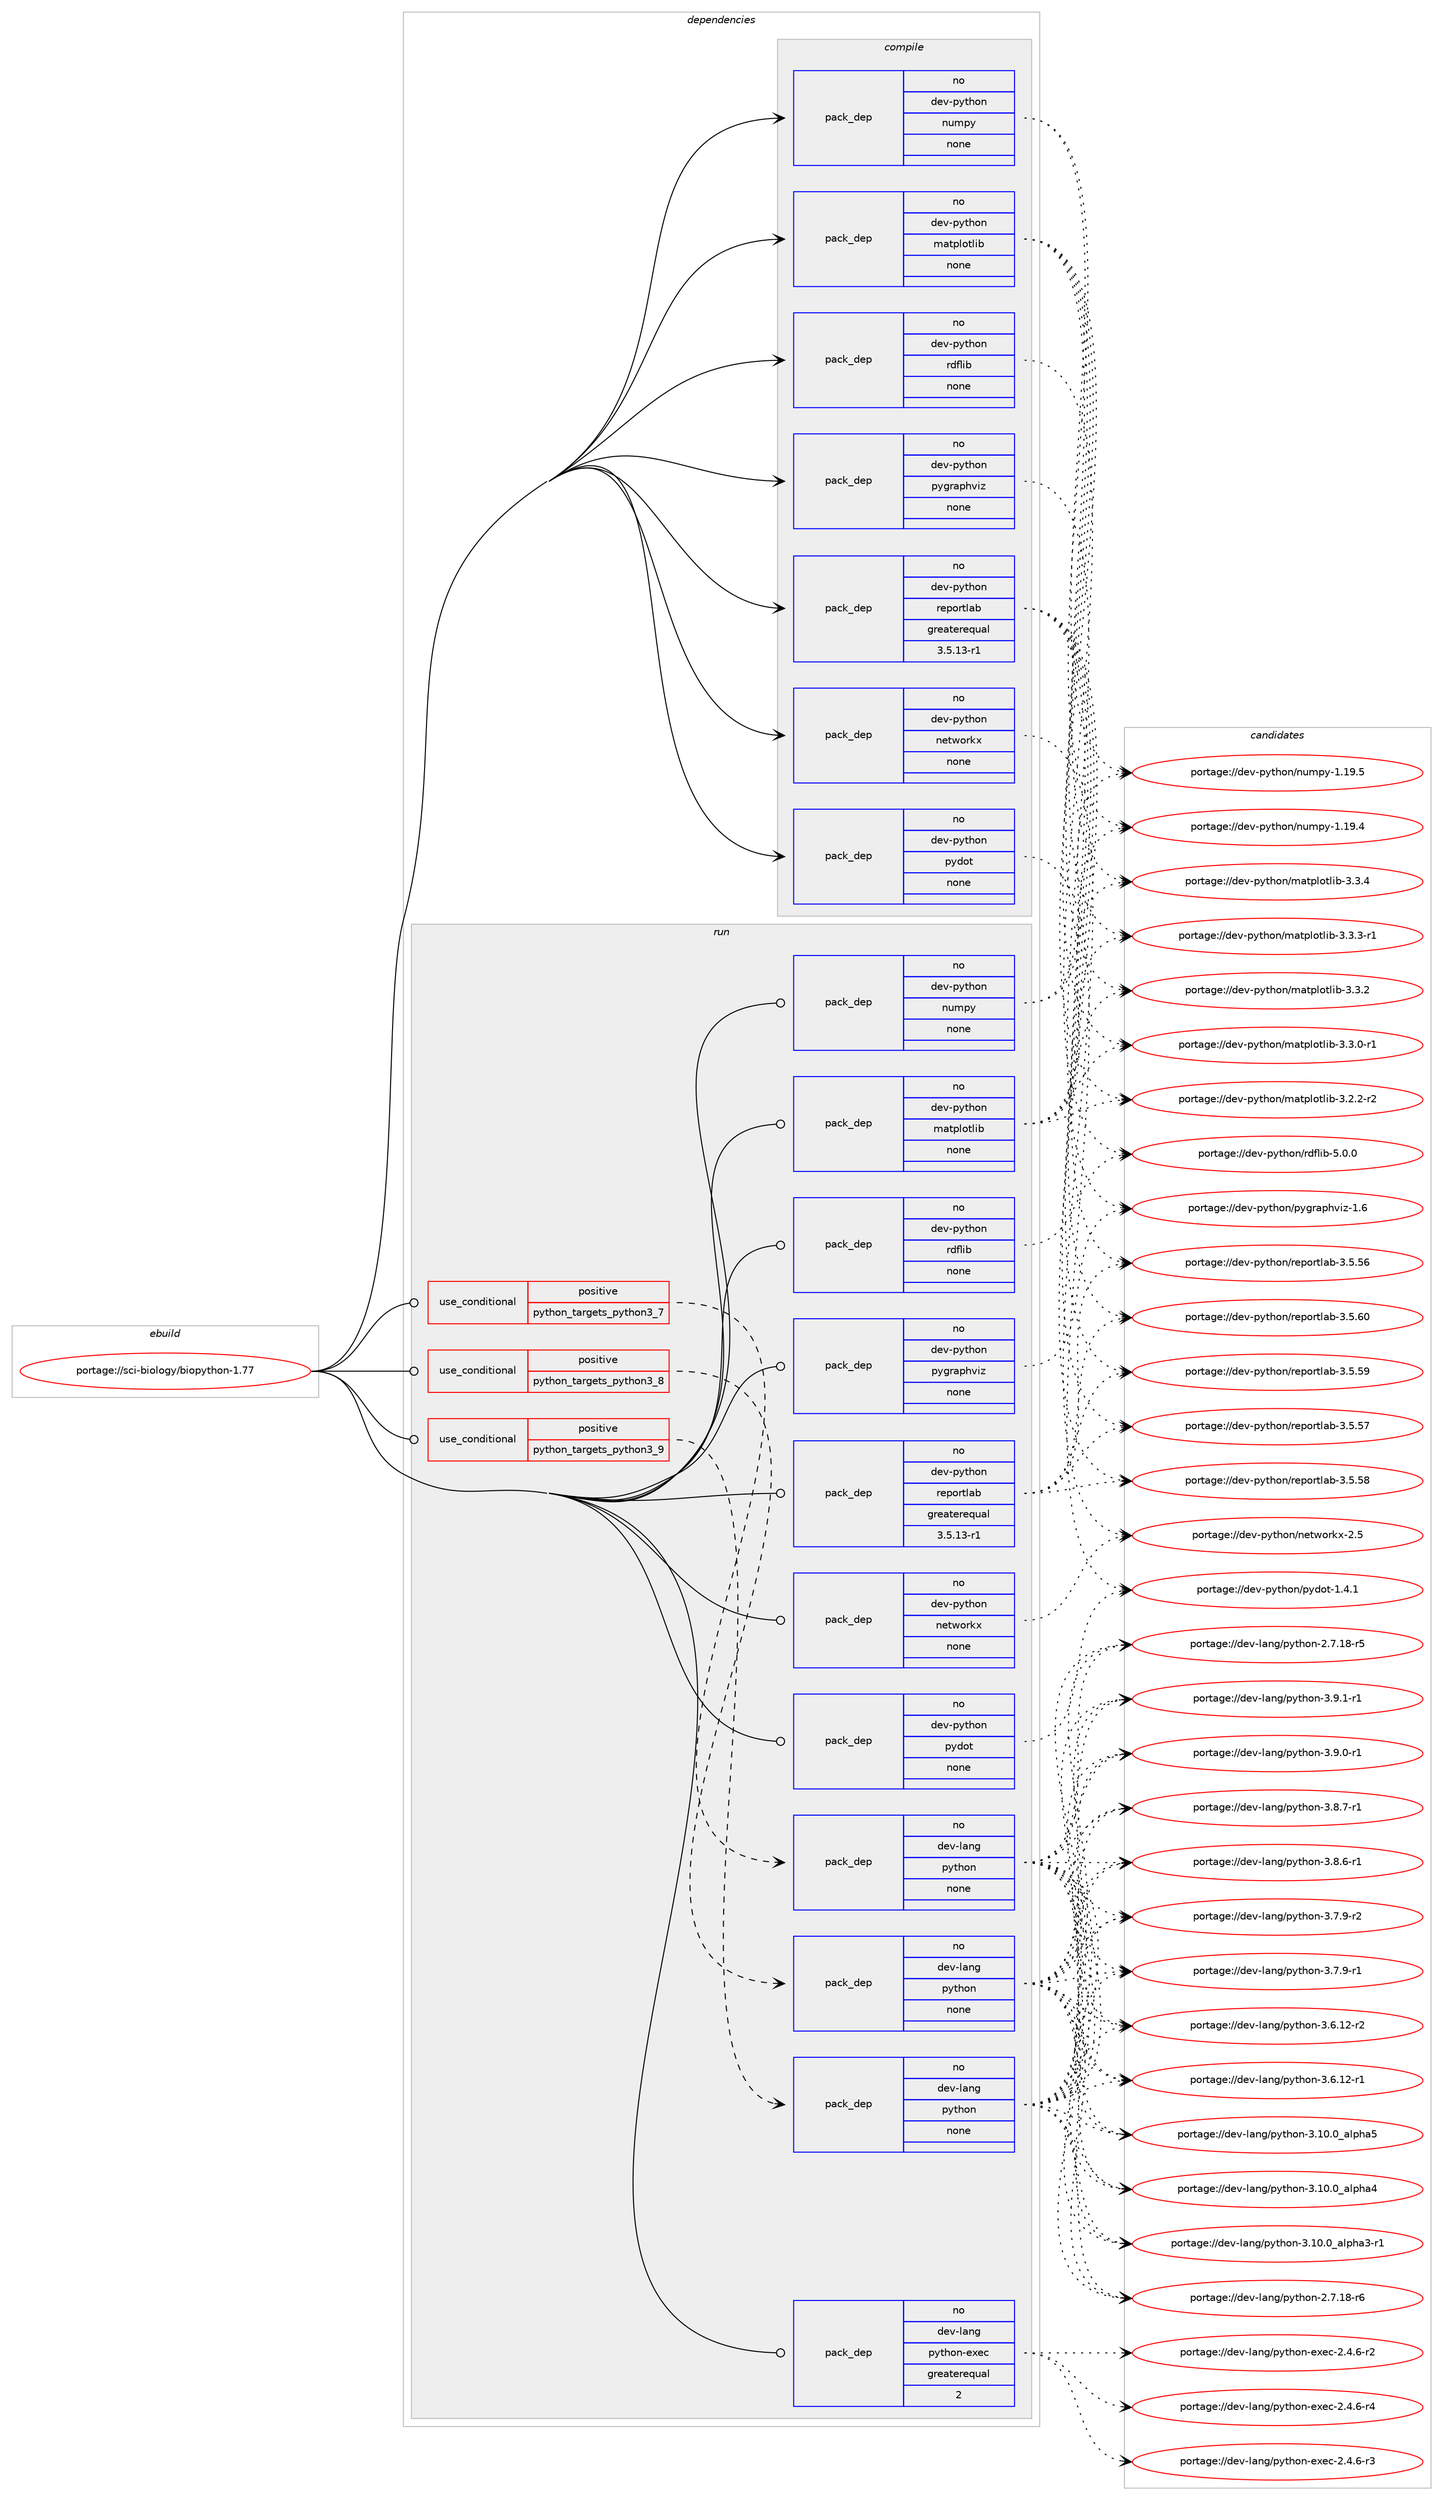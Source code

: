 digraph prolog {

# *************
# Graph options
# *************

newrank=true;
concentrate=true;
compound=true;
graph [rankdir=LR,fontname=Helvetica,fontsize=10,ranksep=1.5];#, ranksep=2.5, nodesep=0.2];
edge  [arrowhead=vee];
node  [fontname=Helvetica,fontsize=10];

# **********
# The ebuild
# **********

subgraph cluster_leftcol {
color=gray;
rank=same;
label=<<i>ebuild</i>>;
id [label="portage://sci-biology/biopython-1.77", color=red, width=4, href="../sci-biology/biopython-1.77.svg"];
}

# ****************
# The dependencies
# ****************

subgraph cluster_midcol {
color=gray;
label=<<i>dependencies</i>>;
subgraph cluster_compile {
fillcolor="#eeeeee";
style=filled;
label=<<i>compile</i>>;
subgraph pack13198 {
dependency19358 [label=<<TABLE BORDER="0" CELLBORDER="1" CELLSPACING="0" CELLPADDING="4" WIDTH="220"><TR><TD ROWSPAN="6" CELLPADDING="30">pack_dep</TD></TR><TR><TD WIDTH="110">no</TD></TR><TR><TD>dev-python</TD></TR><TR><TD>matplotlib</TD></TR><TR><TD>none</TD></TR><TR><TD></TD></TR></TABLE>>, shape=none, color=blue];
}
id:e -> dependency19358:w [weight=20,style="solid",arrowhead="vee"];
subgraph pack13199 {
dependency19359 [label=<<TABLE BORDER="0" CELLBORDER="1" CELLSPACING="0" CELLPADDING="4" WIDTH="220"><TR><TD ROWSPAN="6" CELLPADDING="30">pack_dep</TD></TR><TR><TD WIDTH="110">no</TD></TR><TR><TD>dev-python</TD></TR><TR><TD>networkx</TD></TR><TR><TD>none</TD></TR><TR><TD></TD></TR></TABLE>>, shape=none, color=blue];
}
id:e -> dependency19359:w [weight=20,style="solid",arrowhead="vee"];
subgraph pack13200 {
dependency19360 [label=<<TABLE BORDER="0" CELLBORDER="1" CELLSPACING="0" CELLPADDING="4" WIDTH="220"><TR><TD ROWSPAN="6" CELLPADDING="30">pack_dep</TD></TR><TR><TD WIDTH="110">no</TD></TR><TR><TD>dev-python</TD></TR><TR><TD>numpy</TD></TR><TR><TD>none</TD></TR><TR><TD></TD></TR></TABLE>>, shape=none, color=blue];
}
id:e -> dependency19360:w [weight=20,style="solid",arrowhead="vee"];
subgraph pack13201 {
dependency19361 [label=<<TABLE BORDER="0" CELLBORDER="1" CELLSPACING="0" CELLPADDING="4" WIDTH="220"><TR><TD ROWSPAN="6" CELLPADDING="30">pack_dep</TD></TR><TR><TD WIDTH="110">no</TD></TR><TR><TD>dev-python</TD></TR><TR><TD>pydot</TD></TR><TR><TD>none</TD></TR><TR><TD></TD></TR></TABLE>>, shape=none, color=blue];
}
id:e -> dependency19361:w [weight=20,style="solid",arrowhead="vee"];
subgraph pack13202 {
dependency19362 [label=<<TABLE BORDER="0" CELLBORDER="1" CELLSPACING="0" CELLPADDING="4" WIDTH="220"><TR><TD ROWSPAN="6" CELLPADDING="30">pack_dep</TD></TR><TR><TD WIDTH="110">no</TD></TR><TR><TD>dev-python</TD></TR><TR><TD>pygraphviz</TD></TR><TR><TD>none</TD></TR><TR><TD></TD></TR></TABLE>>, shape=none, color=blue];
}
id:e -> dependency19362:w [weight=20,style="solid",arrowhead="vee"];
subgraph pack13203 {
dependency19363 [label=<<TABLE BORDER="0" CELLBORDER="1" CELLSPACING="0" CELLPADDING="4" WIDTH="220"><TR><TD ROWSPAN="6" CELLPADDING="30">pack_dep</TD></TR><TR><TD WIDTH="110">no</TD></TR><TR><TD>dev-python</TD></TR><TR><TD>rdflib</TD></TR><TR><TD>none</TD></TR><TR><TD></TD></TR></TABLE>>, shape=none, color=blue];
}
id:e -> dependency19363:w [weight=20,style="solid",arrowhead="vee"];
subgraph pack13204 {
dependency19364 [label=<<TABLE BORDER="0" CELLBORDER="1" CELLSPACING="0" CELLPADDING="4" WIDTH="220"><TR><TD ROWSPAN="6" CELLPADDING="30">pack_dep</TD></TR><TR><TD WIDTH="110">no</TD></TR><TR><TD>dev-python</TD></TR><TR><TD>reportlab</TD></TR><TR><TD>greaterequal</TD></TR><TR><TD>3.5.13-r1</TD></TR></TABLE>>, shape=none, color=blue];
}
id:e -> dependency19364:w [weight=20,style="solid",arrowhead="vee"];
}
subgraph cluster_compileandrun {
fillcolor="#eeeeee";
style=filled;
label=<<i>compile and run</i>>;
}
subgraph cluster_run {
fillcolor="#eeeeee";
style=filled;
label=<<i>run</i>>;
subgraph cond6010 {
dependency19365 [label=<<TABLE BORDER="0" CELLBORDER="1" CELLSPACING="0" CELLPADDING="4"><TR><TD ROWSPAN="3" CELLPADDING="10">use_conditional</TD></TR><TR><TD>positive</TD></TR><TR><TD>python_targets_python3_7</TD></TR></TABLE>>, shape=none, color=red];
subgraph pack13205 {
dependency19366 [label=<<TABLE BORDER="0" CELLBORDER="1" CELLSPACING="0" CELLPADDING="4" WIDTH="220"><TR><TD ROWSPAN="6" CELLPADDING="30">pack_dep</TD></TR><TR><TD WIDTH="110">no</TD></TR><TR><TD>dev-lang</TD></TR><TR><TD>python</TD></TR><TR><TD>none</TD></TR><TR><TD></TD></TR></TABLE>>, shape=none, color=blue];
}
dependency19365:e -> dependency19366:w [weight=20,style="dashed",arrowhead="vee"];
}
id:e -> dependency19365:w [weight=20,style="solid",arrowhead="odot"];
subgraph cond6011 {
dependency19367 [label=<<TABLE BORDER="0" CELLBORDER="1" CELLSPACING="0" CELLPADDING="4"><TR><TD ROWSPAN="3" CELLPADDING="10">use_conditional</TD></TR><TR><TD>positive</TD></TR><TR><TD>python_targets_python3_8</TD></TR></TABLE>>, shape=none, color=red];
subgraph pack13206 {
dependency19368 [label=<<TABLE BORDER="0" CELLBORDER="1" CELLSPACING="0" CELLPADDING="4" WIDTH="220"><TR><TD ROWSPAN="6" CELLPADDING="30">pack_dep</TD></TR><TR><TD WIDTH="110">no</TD></TR><TR><TD>dev-lang</TD></TR><TR><TD>python</TD></TR><TR><TD>none</TD></TR><TR><TD></TD></TR></TABLE>>, shape=none, color=blue];
}
dependency19367:e -> dependency19368:w [weight=20,style="dashed",arrowhead="vee"];
}
id:e -> dependency19367:w [weight=20,style="solid",arrowhead="odot"];
subgraph cond6012 {
dependency19369 [label=<<TABLE BORDER="0" CELLBORDER="1" CELLSPACING="0" CELLPADDING="4"><TR><TD ROWSPAN="3" CELLPADDING="10">use_conditional</TD></TR><TR><TD>positive</TD></TR><TR><TD>python_targets_python3_9</TD></TR></TABLE>>, shape=none, color=red];
subgraph pack13207 {
dependency19370 [label=<<TABLE BORDER="0" CELLBORDER="1" CELLSPACING="0" CELLPADDING="4" WIDTH="220"><TR><TD ROWSPAN="6" CELLPADDING="30">pack_dep</TD></TR><TR><TD WIDTH="110">no</TD></TR><TR><TD>dev-lang</TD></TR><TR><TD>python</TD></TR><TR><TD>none</TD></TR><TR><TD></TD></TR></TABLE>>, shape=none, color=blue];
}
dependency19369:e -> dependency19370:w [weight=20,style="dashed",arrowhead="vee"];
}
id:e -> dependency19369:w [weight=20,style="solid",arrowhead="odot"];
subgraph pack13208 {
dependency19371 [label=<<TABLE BORDER="0" CELLBORDER="1" CELLSPACING="0" CELLPADDING="4" WIDTH="220"><TR><TD ROWSPAN="6" CELLPADDING="30">pack_dep</TD></TR><TR><TD WIDTH="110">no</TD></TR><TR><TD>dev-lang</TD></TR><TR><TD>python-exec</TD></TR><TR><TD>greaterequal</TD></TR><TR><TD>2</TD></TR></TABLE>>, shape=none, color=blue];
}
id:e -> dependency19371:w [weight=20,style="solid",arrowhead="odot"];
subgraph pack13209 {
dependency19372 [label=<<TABLE BORDER="0" CELLBORDER="1" CELLSPACING="0" CELLPADDING="4" WIDTH="220"><TR><TD ROWSPAN="6" CELLPADDING="30">pack_dep</TD></TR><TR><TD WIDTH="110">no</TD></TR><TR><TD>dev-python</TD></TR><TR><TD>matplotlib</TD></TR><TR><TD>none</TD></TR><TR><TD></TD></TR></TABLE>>, shape=none, color=blue];
}
id:e -> dependency19372:w [weight=20,style="solid",arrowhead="odot"];
subgraph pack13210 {
dependency19373 [label=<<TABLE BORDER="0" CELLBORDER="1" CELLSPACING="0" CELLPADDING="4" WIDTH="220"><TR><TD ROWSPAN="6" CELLPADDING="30">pack_dep</TD></TR><TR><TD WIDTH="110">no</TD></TR><TR><TD>dev-python</TD></TR><TR><TD>networkx</TD></TR><TR><TD>none</TD></TR><TR><TD></TD></TR></TABLE>>, shape=none, color=blue];
}
id:e -> dependency19373:w [weight=20,style="solid",arrowhead="odot"];
subgraph pack13211 {
dependency19374 [label=<<TABLE BORDER="0" CELLBORDER="1" CELLSPACING="0" CELLPADDING="4" WIDTH="220"><TR><TD ROWSPAN="6" CELLPADDING="30">pack_dep</TD></TR><TR><TD WIDTH="110">no</TD></TR><TR><TD>dev-python</TD></TR><TR><TD>numpy</TD></TR><TR><TD>none</TD></TR><TR><TD></TD></TR></TABLE>>, shape=none, color=blue];
}
id:e -> dependency19374:w [weight=20,style="solid",arrowhead="odot"];
subgraph pack13212 {
dependency19375 [label=<<TABLE BORDER="0" CELLBORDER="1" CELLSPACING="0" CELLPADDING="4" WIDTH="220"><TR><TD ROWSPAN="6" CELLPADDING="30">pack_dep</TD></TR><TR><TD WIDTH="110">no</TD></TR><TR><TD>dev-python</TD></TR><TR><TD>pydot</TD></TR><TR><TD>none</TD></TR><TR><TD></TD></TR></TABLE>>, shape=none, color=blue];
}
id:e -> dependency19375:w [weight=20,style="solid",arrowhead="odot"];
subgraph pack13213 {
dependency19376 [label=<<TABLE BORDER="0" CELLBORDER="1" CELLSPACING="0" CELLPADDING="4" WIDTH="220"><TR><TD ROWSPAN="6" CELLPADDING="30">pack_dep</TD></TR><TR><TD WIDTH="110">no</TD></TR><TR><TD>dev-python</TD></TR><TR><TD>pygraphviz</TD></TR><TR><TD>none</TD></TR><TR><TD></TD></TR></TABLE>>, shape=none, color=blue];
}
id:e -> dependency19376:w [weight=20,style="solid",arrowhead="odot"];
subgraph pack13214 {
dependency19377 [label=<<TABLE BORDER="0" CELLBORDER="1" CELLSPACING="0" CELLPADDING="4" WIDTH="220"><TR><TD ROWSPAN="6" CELLPADDING="30">pack_dep</TD></TR><TR><TD WIDTH="110">no</TD></TR><TR><TD>dev-python</TD></TR><TR><TD>rdflib</TD></TR><TR><TD>none</TD></TR><TR><TD></TD></TR></TABLE>>, shape=none, color=blue];
}
id:e -> dependency19377:w [weight=20,style="solid",arrowhead="odot"];
subgraph pack13215 {
dependency19378 [label=<<TABLE BORDER="0" CELLBORDER="1" CELLSPACING="0" CELLPADDING="4" WIDTH="220"><TR><TD ROWSPAN="6" CELLPADDING="30">pack_dep</TD></TR><TR><TD WIDTH="110">no</TD></TR><TR><TD>dev-python</TD></TR><TR><TD>reportlab</TD></TR><TR><TD>greaterequal</TD></TR><TR><TD>3.5.13-r1</TD></TR></TABLE>>, shape=none, color=blue];
}
id:e -> dependency19378:w [weight=20,style="solid",arrowhead="odot"];
}
}

# **************
# The candidates
# **************

subgraph cluster_choices {
rank=same;
color=gray;
label=<<i>candidates</i>>;

subgraph choice13198 {
color=black;
nodesep=1;
choice10010111845112121116104111110471099711611210811111610810598455146514652 [label="portage://dev-python/matplotlib-3.3.4", color=red, width=4,href="../dev-python/matplotlib-3.3.4.svg"];
choice100101118451121211161041111104710997116112108111116108105984551465146514511449 [label="portage://dev-python/matplotlib-3.3.3-r1", color=red, width=4,href="../dev-python/matplotlib-3.3.3-r1.svg"];
choice10010111845112121116104111110471099711611210811111610810598455146514650 [label="portage://dev-python/matplotlib-3.3.2", color=red, width=4,href="../dev-python/matplotlib-3.3.2.svg"];
choice100101118451121211161041111104710997116112108111116108105984551465146484511449 [label="portage://dev-python/matplotlib-3.3.0-r1", color=red, width=4,href="../dev-python/matplotlib-3.3.0-r1.svg"];
choice100101118451121211161041111104710997116112108111116108105984551465046504511450 [label="portage://dev-python/matplotlib-3.2.2-r2", color=red, width=4,href="../dev-python/matplotlib-3.2.2-r2.svg"];
dependency19358:e -> choice10010111845112121116104111110471099711611210811111610810598455146514652:w [style=dotted,weight="100"];
dependency19358:e -> choice100101118451121211161041111104710997116112108111116108105984551465146514511449:w [style=dotted,weight="100"];
dependency19358:e -> choice10010111845112121116104111110471099711611210811111610810598455146514650:w [style=dotted,weight="100"];
dependency19358:e -> choice100101118451121211161041111104710997116112108111116108105984551465146484511449:w [style=dotted,weight="100"];
dependency19358:e -> choice100101118451121211161041111104710997116112108111116108105984551465046504511450:w [style=dotted,weight="100"];
}
subgraph choice13199 {
color=black;
nodesep=1;
choice100101118451121211161041111104711010111611911111410712045504653 [label="portage://dev-python/networkx-2.5", color=red, width=4,href="../dev-python/networkx-2.5.svg"];
dependency19359:e -> choice100101118451121211161041111104711010111611911111410712045504653:w [style=dotted,weight="100"];
}
subgraph choice13200 {
color=black;
nodesep=1;
choice100101118451121211161041111104711011710911212145494649574653 [label="portage://dev-python/numpy-1.19.5", color=red, width=4,href="../dev-python/numpy-1.19.5.svg"];
choice100101118451121211161041111104711011710911212145494649574652 [label="portage://dev-python/numpy-1.19.4", color=red, width=4,href="../dev-python/numpy-1.19.4.svg"];
dependency19360:e -> choice100101118451121211161041111104711011710911212145494649574653:w [style=dotted,weight="100"];
dependency19360:e -> choice100101118451121211161041111104711011710911212145494649574652:w [style=dotted,weight="100"];
}
subgraph choice13201 {
color=black;
nodesep=1;
choice1001011184511212111610411111047112121100111116454946524649 [label="portage://dev-python/pydot-1.4.1", color=red, width=4,href="../dev-python/pydot-1.4.1.svg"];
dependency19361:e -> choice1001011184511212111610411111047112121100111116454946524649:w [style=dotted,weight="100"];
}
subgraph choice13202 {
color=black;
nodesep=1;
choice10010111845112121116104111110471121211031149711210411810512245494654 [label="portage://dev-python/pygraphviz-1.6", color=red, width=4,href="../dev-python/pygraphviz-1.6.svg"];
dependency19362:e -> choice10010111845112121116104111110471121211031149711210411810512245494654:w [style=dotted,weight="100"];
}
subgraph choice13203 {
color=black;
nodesep=1;
choice100101118451121211161041111104711410010210810598455346484648 [label="portage://dev-python/rdflib-5.0.0", color=red, width=4,href="../dev-python/rdflib-5.0.0.svg"];
dependency19363:e -> choice100101118451121211161041111104711410010210810598455346484648:w [style=dotted,weight="100"];
}
subgraph choice13204 {
color=black;
nodesep=1;
choice1001011184511212111610411111047114101112111114116108979845514653465448 [label="portage://dev-python/reportlab-3.5.60", color=red, width=4,href="../dev-python/reportlab-3.5.60.svg"];
choice1001011184511212111610411111047114101112111114116108979845514653465357 [label="portage://dev-python/reportlab-3.5.59", color=red, width=4,href="../dev-python/reportlab-3.5.59.svg"];
choice1001011184511212111610411111047114101112111114116108979845514653465356 [label="portage://dev-python/reportlab-3.5.58", color=red, width=4,href="../dev-python/reportlab-3.5.58.svg"];
choice1001011184511212111610411111047114101112111114116108979845514653465355 [label="portage://dev-python/reportlab-3.5.57", color=red, width=4,href="../dev-python/reportlab-3.5.57.svg"];
choice1001011184511212111610411111047114101112111114116108979845514653465354 [label="portage://dev-python/reportlab-3.5.56", color=red, width=4,href="../dev-python/reportlab-3.5.56.svg"];
dependency19364:e -> choice1001011184511212111610411111047114101112111114116108979845514653465448:w [style=dotted,weight="100"];
dependency19364:e -> choice1001011184511212111610411111047114101112111114116108979845514653465357:w [style=dotted,weight="100"];
dependency19364:e -> choice1001011184511212111610411111047114101112111114116108979845514653465356:w [style=dotted,weight="100"];
dependency19364:e -> choice1001011184511212111610411111047114101112111114116108979845514653465355:w [style=dotted,weight="100"];
dependency19364:e -> choice1001011184511212111610411111047114101112111114116108979845514653465354:w [style=dotted,weight="100"];
}
subgraph choice13205 {
color=black;
nodesep=1;
choice1001011184510897110103471121211161041111104551465746494511449 [label="portage://dev-lang/python-3.9.1-r1", color=red, width=4,href="../dev-lang/python-3.9.1-r1.svg"];
choice1001011184510897110103471121211161041111104551465746484511449 [label="portage://dev-lang/python-3.9.0-r1", color=red, width=4,href="../dev-lang/python-3.9.0-r1.svg"];
choice1001011184510897110103471121211161041111104551465646554511449 [label="portage://dev-lang/python-3.8.7-r1", color=red, width=4,href="../dev-lang/python-3.8.7-r1.svg"];
choice1001011184510897110103471121211161041111104551465646544511449 [label="portage://dev-lang/python-3.8.6-r1", color=red, width=4,href="../dev-lang/python-3.8.6-r1.svg"];
choice1001011184510897110103471121211161041111104551465546574511450 [label="portage://dev-lang/python-3.7.9-r2", color=red, width=4,href="../dev-lang/python-3.7.9-r2.svg"];
choice1001011184510897110103471121211161041111104551465546574511449 [label="portage://dev-lang/python-3.7.9-r1", color=red, width=4,href="../dev-lang/python-3.7.9-r1.svg"];
choice100101118451089711010347112121116104111110455146544649504511450 [label="portage://dev-lang/python-3.6.12-r2", color=red, width=4,href="../dev-lang/python-3.6.12-r2.svg"];
choice100101118451089711010347112121116104111110455146544649504511449 [label="portage://dev-lang/python-3.6.12-r1", color=red, width=4,href="../dev-lang/python-3.6.12-r1.svg"];
choice1001011184510897110103471121211161041111104551464948464895971081121049753 [label="portage://dev-lang/python-3.10.0_alpha5", color=red, width=4,href="../dev-lang/python-3.10.0_alpha5.svg"];
choice1001011184510897110103471121211161041111104551464948464895971081121049752 [label="portage://dev-lang/python-3.10.0_alpha4", color=red, width=4,href="../dev-lang/python-3.10.0_alpha4.svg"];
choice10010111845108971101034711212111610411111045514649484648959710811210497514511449 [label="portage://dev-lang/python-3.10.0_alpha3-r1", color=red, width=4,href="../dev-lang/python-3.10.0_alpha3-r1.svg"];
choice100101118451089711010347112121116104111110455046554649564511454 [label="portage://dev-lang/python-2.7.18-r6", color=red, width=4,href="../dev-lang/python-2.7.18-r6.svg"];
choice100101118451089711010347112121116104111110455046554649564511453 [label="portage://dev-lang/python-2.7.18-r5", color=red, width=4,href="../dev-lang/python-2.7.18-r5.svg"];
dependency19366:e -> choice1001011184510897110103471121211161041111104551465746494511449:w [style=dotted,weight="100"];
dependency19366:e -> choice1001011184510897110103471121211161041111104551465746484511449:w [style=dotted,weight="100"];
dependency19366:e -> choice1001011184510897110103471121211161041111104551465646554511449:w [style=dotted,weight="100"];
dependency19366:e -> choice1001011184510897110103471121211161041111104551465646544511449:w [style=dotted,weight="100"];
dependency19366:e -> choice1001011184510897110103471121211161041111104551465546574511450:w [style=dotted,weight="100"];
dependency19366:e -> choice1001011184510897110103471121211161041111104551465546574511449:w [style=dotted,weight="100"];
dependency19366:e -> choice100101118451089711010347112121116104111110455146544649504511450:w [style=dotted,weight="100"];
dependency19366:e -> choice100101118451089711010347112121116104111110455146544649504511449:w [style=dotted,weight="100"];
dependency19366:e -> choice1001011184510897110103471121211161041111104551464948464895971081121049753:w [style=dotted,weight="100"];
dependency19366:e -> choice1001011184510897110103471121211161041111104551464948464895971081121049752:w [style=dotted,weight="100"];
dependency19366:e -> choice10010111845108971101034711212111610411111045514649484648959710811210497514511449:w [style=dotted,weight="100"];
dependency19366:e -> choice100101118451089711010347112121116104111110455046554649564511454:w [style=dotted,weight="100"];
dependency19366:e -> choice100101118451089711010347112121116104111110455046554649564511453:w [style=dotted,weight="100"];
}
subgraph choice13206 {
color=black;
nodesep=1;
choice1001011184510897110103471121211161041111104551465746494511449 [label="portage://dev-lang/python-3.9.1-r1", color=red, width=4,href="../dev-lang/python-3.9.1-r1.svg"];
choice1001011184510897110103471121211161041111104551465746484511449 [label="portage://dev-lang/python-3.9.0-r1", color=red, width=4,href="../dev-lang/python-3.9.0-r1.svg"];
choice1001011184510897110103471121211161041111104551465646554511449 [label="portage://dev-lang/python-3.8.7-r1", color=red, width=4,href="../dev-lang/python-3.8.7-r1.svg"];
choice1001011184510897110103471121211161041111104551465646544511449 [label="portage://dev-lang/python-3.8.6-r1", color=red, width=4,href="../dev-lang/python-3.8.6-r1.svg"];
choice1001011184510897110103471121211161041111104551465546574511450 [label="portage://dev-lang/python-3.7.9-r2", color=red, width=4,href="../dev-lang/python-3.7.9-r2.svg"];
choice1001011184510897110103471121211161041111104551465546574511449 [label="portage://dev-lang/python-3.7.9-r1", color=red, width=4,href="../dev-lang/python-3.7.9-r1.svg"];
choice100101118451089711010347112121116104111110455146544649504511450 [label="portage://dev-lang/python-3.6.12-r2", color=red, width=4,href="../dev-lang/python-3.6.12-r2.svg"];
choice100101118451089711010347112121116104111110455146544649504511449 [label="portage://dev-lang/python-3.6.12-r1", color=red, width=4,href="../dev-lang/python-3.6.12-r1.svg"];
choice1001011184510897110103471121211161041111104551464948464895971081121049753 [label="portage://dev-lang/python-3.10.0_alpha5", color=red, width=4,href="../dev-lang/python-3.10.0_alpha5.svg"];
choice1001011184510897110103471121211161041111104551464948464895971081121049752 [label="portage://dev-lang/python-3.10.0_alpha4", color=red, width=4,href="../dev-lang/python-3.10.0_alpha4.svg"];
choice10010111845108971101034711212111610411111045514649484648959710811210497514511449 [label="portage://dev-lang/python-3.10.0_alpha3-r1", color=red, width=4,href="../dev-lang/python-3.10.0_alpha3-r1.svg"];
choice100101118451089711010347112121116104111110455046554649564511454 [label="portage://dev-lang/python-2.7.18-r6", color=red, width=4,href="../dev-lang/python-2.7.18-r6.svg"];
choice100101118451089711010347112121116104111110455046554649564511453 [label="portage://dev-lang/python-2.7.18-r5", color=red, width=4,href="../dev-lang/python-2.7.18-r5.svg"];
dependency19368:e -> choice1001011184510897110103471121211161041111104551465746494511449:w [style=dotted,weight="100"];
dependency19368:e -> choice1001011184510897110103471121211161041111104551465746484511449:w [style=dotted,weight="100"];
dependency19368:e -> choice1001011184510897110103471121211161041111104551465646554511449:w [style=dotted,weight="100"];
dependency19368:e -> choice1001011184510897110103471121211161041111104551465646544511449:w [style=dotted,weight="100"];
dependency19368:e -> choice1001011184510897110103471121211161041111104551465546574511450:w [style=dotted,weight="100"];
dependency19368:e -> choice1001011184510897110103471121211161041111104551465546574511449:w [style=dotted,weight="100"];
dependency19368:e -> choice100101118451089711010347112121116104111110455146544649504511450:w [style=dotted,weight="100"];
dependency19368:e -> choice100101118451089711010347112121116104111110455146544649504511449:w [style=dotted,weight="100"];
dependency19368:e -> choice1001011184510897110103471121211161041111104551464948464895971081121049753:w [style=dotted,weight="100"];
dependency19368:e -> choice1001011184510897110103471121211161041111104551464948464895971081121049752:w [style=dotted,weight="100"];
dependency19368:e -> choice10010111845108971101034711212111610411111045514649484648959710811210497514511449:w [style=dotted,weight="100"];
dependency19368:e -> choice100101118451089711010347112121116104111110455046554649564511454:w [style=dotted,weight="100"];
dependency19368:e -> choice100101118451089711010347112121116104111110455046554649564511453:w [style=dotted,weight="100"];
}
subgraph choice13207 {
color=black;
nodesep=1;
choice1001011184510897110103471121211161041111104551465746494511449 [label="portage://dev-lang/python-3.9.1-r1", color=red, width=4,href="../dev-lang/python-3.9.1-r1.svg"];
choice1001011184510897110103471121211161041111104551465746484511449 [label="portage://dev-lang/python-3.9.0-r1", color=red, width=4,href="../dev-lang/python-3.9.0-r1.svg"];
choice1001011184510897110103471121211161041111104551465646554511449 [label="portage://dev-lang/python-3.8.7-r1", color=red, width=4,href="../dev-lang/python-3.8.7-r1.svg"];
choice1001011184510897110103471121211161041111104551465646544511449 [label="portage://dev-lang/python-3.8.6-r1", color=red, width=4,href="../dev-lang/python-3.8.6-r1.svg"];
choice1001011184510897110103471121211161041111104551465546574511450 [label="portage://dev-lang/python-3.7.9-r2", color=red, width=4,href="../dev-lang/python-3.7.9-r2.svg"];
choice1001011184510897110103471121211161041111104551465546574511449 [label="portage://dev-lang/python-3.7.9-r1", color=red, width=4,href="../dev-lang/python-3.7.9-r1.svg"];
choice100101118451089711010347112121116104111110455146544649504511450 [label="portage://dev-lang/python-3.6.12-r2", color=red, width=4,href="../dev-lang/python-3.6.12-r2.svg"];
choice100101118451089711010347112121116104111110455146544649504511449 [label="portage://dev-lang/python-3.6.12-r1", color=red, width=4,href="../dev-lang/python-3.6.12-r1.svg"];
choice1001011184510897110103471121211161041111104551464948464895971081121049753 [label="portage://dev-lang/python-3.10.0_alpha5", color=red, width=4,href="../dev-lang/python-3.10.0_alpha5.svg"];
choice1001011184510897110103471121211161041111104551464948464895971081121049752 [label="portage://dev-lang/python-3.10.0_alpha4", color=red, width=4,href="../dev-lang/python-3.10.0_alpha4.svg"];
choice10010111845108971101034711212111610411111045514649484648959710811210497514511449 [label="portage://dev-lang/python-3.10.0_alpha3-r1", color=red, width=4,href="../dev-lang/python-3.10.0_alpha3-r1.svg"];
choice100101118451089711010347112121116104111110455046554649564511454 [label="portage://dev-lang/python-2.7.18-r6", color=red, width=4,href="../dev-lang/python-2.7.18-r6.svg"];
choice100101118451089711010347112121116104111110455046554649564511453 [label="portage://dev-lang/python-2.7.18-r5", color=red, width=4,href="../dev-lang/python-2.7.18-r5.svg"];
dependency19370:e -> choice1001011184510897110103471121211161041111104551465746494511449:w [style=dotted,weight="100"];
dependency19370:e -> choice1001011184510897110103471121211161041111104551465746484511449:w [style=dotted,weight="100"];
dependency19370:e -> choice1001011184510897110103471121211161041111104551465646554511449:w [style=dotted,weight="100"];
dependency19370:e -> choice1001011184510897110103471121211161041111104551465646544511449:w [style=dotted,weight="100"];
dependency19370:e -> choice1001011184510897110103471121211161041111104551465546574511450:w [style=dotted,weight="100"];
dependency19370:e -> choice1001011184510897110103471121211161041111104551465546574511449:w [style=dotted,weight="100"];
dependency19370:e -> choice100101118451089711010347112121116104111110455146544649504511450:w [style=dotted,weight="100"];
dependency19370:e -> choice100101118451089711010347112121116104111110455146544649504511449:w [style=dotted,weight="100"];
dependency19370:e -> choice1001011184510897110103471121211161041111104551464948464895971081121049753:w [style=dotted,weight="100"];
dependency19370:e -> choice1001011184510897110103471121211161041111104551464948464895971081121049752:w [style=dotted,weight="100"];
dependency19370:e -> choice10010111845108971101034711212111610411111045514649484648959710811210497514511449:w [style=dotted,weight="100"];
dependency19370:e -> choice100101118451089711010347112121116104111110455046554649564511454:w [style=dotted,weight="100"];
dependency19370:e -> choice100101118451089711010347112121116104111110455046554649564511453:w [style=dotted,weight="100"];
}
subgraph choice13208 {
color=black;
nodesep=1;
choice10010111845108971101034711212111610411111045101120101994550465246544511452 [label="portage://dev-lang/python-exec-2.4.6-r4", color=red, width=4,href="../dev-lang/python-exec-2.4.6-r4.svg"];
choice10010111845108971101034711212111610411111045101120101994550465246544511451 [label="portage://dev-lang/python-exec-2.4.6-r3", color=red, width=4,href="../dev-lang/python-exec-2.4.6-r3.svg"];
choice10010111845108971101034711212111610411111045101120101994550465246544511450 [label="portage://dev-lang/python-exec-2.4.6-r2", color=red, width=4,href="../dev-lang/python-exec-2.4.6-r2.svg"];
dependency19371:e -> choice10010111845108971101034711212111610411111045101120101994550465246544511452:w [style=dotted,weight="100"];
dependency19371:e -> choice10010111845108971101034711212111610411111045101120101994550465246544511451:w [style=dotted,weight="100"];
dependency19371:e -> choice10010111845108971101034711212111610411111045101120101994550465246544511450:w [style=dotted,weight="100"];
}
subgraph choice13209 {
color=black;
nodesep=1;
choice10010111845112121116104111110471099711611210811111610810598455146514652 [label="portage://dev-python/matplotlib-3.3.4", color=red, width=4,href="../dev-python/matplotlib-3.3.4.svg"];
choice100101118451121211161041111104710997116112108111116108105984551465146514511449 [label="portage://dev-python/matplotlib-3.3.3-r1", color=red, width=4,href="../dev-python/matplotlib-3.3.3-r1.svg"];
choice10010111845112121116104111110471099711611210811111610810598455146514650 [label="portage://dev-python/matplotlib-3.3.2", color=red, width=4,href="../dev-python/matplotlib-3.3.2.svg"];
choice100101118451121211161041111104710997116112108111116108105984551465146484511449 [label="portage://dev-python/matplotlib-3.3.0-r1", color=red, width=4,href="../dev-python/matplotlib-3.3.0-r1.svg"];
choice100101118451121211161041111104710997116112108111116108105984551465046504511450 [label="portage://dev-python/matplotlib-3.2.2-r2", color=red, width=4,href="../dev-python/matplotlib-3.2.2-r2.svg"];
dependency19372:e -> choice10010111845112121116104111110471099711611210811111610810598455146514652:w [style=dotted,weight="100"];
dependency19372:e -> choice100101118451121211161041111104710997116112108111116108105984551465146514511449:w [style=dotted,weight="100"];
dependency19372:e -> choice10010111845112121116104111110471099711611210811111610810598455146514650:w [style=dotted,weight="100"];
dependency19372:e -> choice100101118451121211161041111104710997116112108111116108105984551465146484511449:w [style=dotted,weight="100"];
dependency19372:e -> choice100101118451121211161041111104710997116112108111116108105984551465046504511450:w [style=dotted,weight="100"];
}
subgraph choice13210 {
color=black;
nodesep=1;
choice100101118451121211161041111104711010111611911111410712045504653 [label="portage://dev-python/networkx-2.5", color=red, width=4,href="../dev-python/networkx-2.5.svg"];
dependency19373:e -> choice100101118451121211161041111104711010111611911111410712045504653:w [style=dotted,weight="100"];
}
subgraph choice13211 {
color=black;
nodesep=1;
choice100101118451121211161041111104711011710911212145494649574653 [label="portage://dev-python/numpy-1.19.5", color=red, width=4,href="../dev-python/numpy-1.19.5.svg"];
choice100101118451121211161041111104711011710911212145494649574652 [label="portage://dev-python/numpy-1.19.4", color=red, width=4,href="../dev-python/numpy-1.19.4.svg"];
dependency19374:e -> choice100101118451121211161041111104711011710911212145494649574653:w [style=dotted,weight="100"];
dependency19374:e -> choice100101118451121211161041111104711011710911212145494649574652:w [style=dotted,weight="100"];
}
subgraph choice13212 {
color=black;
nodesep=1;
choice1001011184511212111610411111047112121100111116454946524649 [label="portage://dev-python/pydot-1.4.1", color=red, width=4,href="../dev-python/pydot-1.4.1.svg"];
dependency19375:e -> choice1001011184511212111610411111047112121100111116454946524649:w [style=dotted,weight="100"];
}
subgraph choice13213 {
color=black;
nodesep=1;
choice10010111845112121116104111110471121211031149711210411810512245494654 [label="portage://dev-python/pygraphviz-1.6", color=red, width=4,href="../dev-python/pygraphviz-1.6.svg"];
dependency19376:e -> choice10010111845112121116104111110471121211031149711210411810512245494654:w [style=dotted,weight="100"];
}
subgraph choice13214 {
color=black;
nodesep=1;
choice100101118451121211161041111104711410010210810598455346484648 [label="portage://dev-python/rdflib-5.0.0", color=red, width=4,href="../dev-python/rdflib-5.0.0.svg"];
dependency19377:e -> choice100101118451121211161041111104711410010210810598455346484648:w [style=dotted,weight="100"];
}
subgraph choice13215 {
color=black;
nodesep=1;
choice1001011184511212111610411111047114101112111114116108979845514653465448 [label="portage://dev-python/reportlab-3.5.60", color=red, width=4,href="../dev-python/reportlab-3.5.60.svg"];
choice1001011184511212111610411111047114101112111114116108979845514653465357 [label="portage://dev-python/reportlab-3.5.59", color=red, width=4,href="../dev-python/reportlab-3.5.59.svg"];
choice1001011184511212111610411111047114101112111114116108979845514653465356 [label="portage://dev-python/reportlab-3.5.58", color=red, width=4,href="../dev-python/reportlab-3.5.58.svg"];
choice1001011184511212111610411111047114101112111114116108979845514653465355 [label="portage://dev-python/reportlab-3.5.57", color=red, width=4,href="../dev-python/reportlab-3.5.57.svg"];
choice1001011184511212111610411111047114101112111114116108979845514653465354 [label="portage://dev-python/reportlab-3.5.56", color=red, width=4,href="../dev-python/reportlab-3.5.56.svg"];
dependency19378:e -> choice1001011184511212111610411111047114101112111114116108979845514653465448:w [style=dotted,weight="100"];
dependency19378:e -> choice1001011184511212111610411111047114101112111114116108979845514653465357:w [style=dotted,weight="100"];
dependency19378:e -> choice1001011184511212111610411111047114101112111114116108979845514653465356:w [style=dotted,weight="100"];
dependency19378:e -> choice1001011184511212111610411111047114101112111114116108979845514653465355:w [style=dotted,weight="100"];
dependency19378:e -> choice1001011184511212111610411111047114101112111114116108979845514653465354:w [style=dotted,weight="100"];
}
}

}
